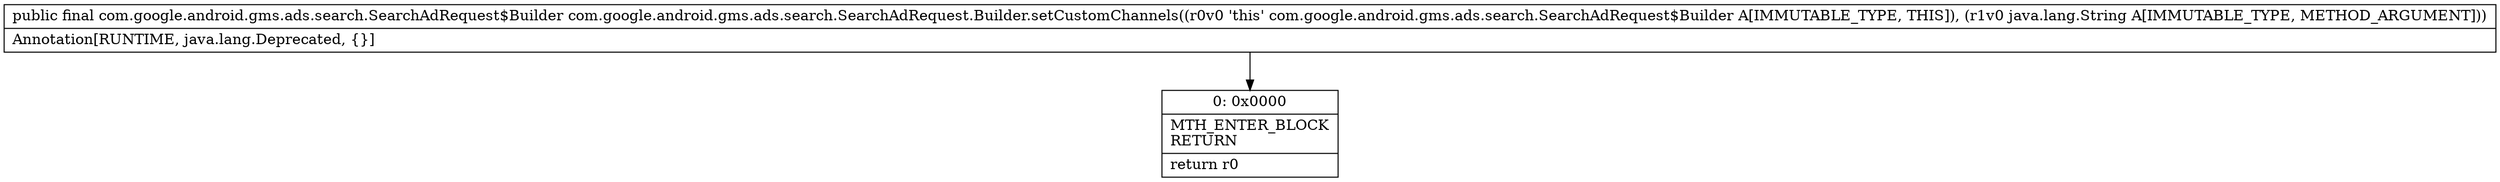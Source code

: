digraph "CFG forcom.google.android.gms.ads.search.SearchAdRequest.Builder.setCustomChannels(Ljava\/lang\/String;)Lcom\/google\/android\/gms\/ads\/search\/SearchAdRequest$Builder;" {
Node_0 [shape=record,label="{0\:\ 0x0000|MTH_ENTER_BLOCK\lRETURN\l|return r0\l}"];
MethodNode[shape=record,label="{public final com.google.android.gms.ads.search.SearchAdRequest$Builder com.google.android.gms.ads.search.SearchAdRequest.Builder.setCustomChannels((r0v0 'this' com.google.android.gms.ads.search.SearchAdRequest$Builder A[IMMUTABLE_TYPE, THIS]), (r1v0 java.lang.String A[IMMUTABLE_TYPE, METHOD_ARGUMENT]))  | Annotation[RUNTIME, java.lang.Deprecated, \{\}]\l}"];
MethodNode -> Node_0;
}

